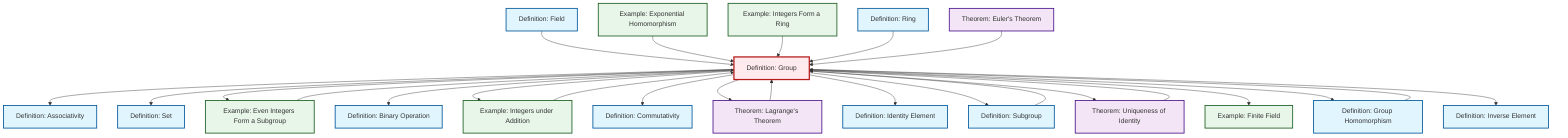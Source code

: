 graph TD
    classDef definition fill:#e1f5fe,stroke:#01579b,stroke-width:2px
    classDef theorem fill:#f3e5f5,stroke:#4a148c,stroke-width:2px
    classDef axiom fill:#fff3e0,stroke:#e65100,stroke-width:2px
    classDef example fill:#e8f5e9,stroke:#1b5e20,stroke-width:2px
    classDef current fill:#ffebee,stroke:#b71c1c,stroke-width:3px
    ex-integers-ring["Example: Integers Form a Ring"]:::example
    def-commutativity["Definition: Commutativity"]:::definition
    thm-euler["Theorem: Euler's Theorem"]:::theorem
    thm-lagrange["Theorem: Lagrange's Theorem"]:::theorem
    def-inverse-element["Definition: Inverse Element"]:::definition
    ex-exponential-homomorphism["Example: Exponential Homomorphism"]:::example
    def-field["Definition: Field"]:::definition
    def-set["Definition: Set"]:::definition
    ex-finite-field["Example: Finite Field"]:::example
    def-ring["Definition: Ring"]:::definition
    ex-even-integers-subgroup["Example: Even Integers Form a Subgroup"]:::example
    def-subgroup["Definition: Subgroup"]:::definition
    thm-unique-identity["Theorem: Uniqueness of Identity"]:::theorem
    def-associativity["Definition: Associativity"]:::definition
    def-homomorphism["Definition: Group Homomorphism"]:::definition
    def-identity-element["Definition: Identity Element"]:::definition
    def-binary-operation["Definition: Binary Operation"]:::definition
    ex-integers-addition["Example: Integers under Addition"]:::example
    def-group["Definition: Group"]:::definition
    def-field --> def-group
    def-group --> def-associativity
    ex-even-integers-subgroup --> def-group
    def-group --> def-set
    ex-exponential-homomorphism --> def-group
    ex-integers-addition --> def-group
    thm-lagrange --> def-group
    def-group --> ex-even-integers-subgroup
    def-group --> def-binary-operation
    ex-integers-ring --> def-group
    thm-unique-identity --> def-group
    def-group --> ex-integers-addition
    def-group --> def-commutativity
    def-homomorphism --> def-group
    def-subgroup --> def-group
    def-group --> thm-lagrange
    def-ring --> def-group
    def-group --> def-identity-element
    thm-euler --> def-group
    def-group --> def-subgroup
    def-group --> thm-unique-identity
    def-group --> ex-finite-field
    def-group --> def-homomorphism
    def-group --> def-inverse-element
    class def-group current
